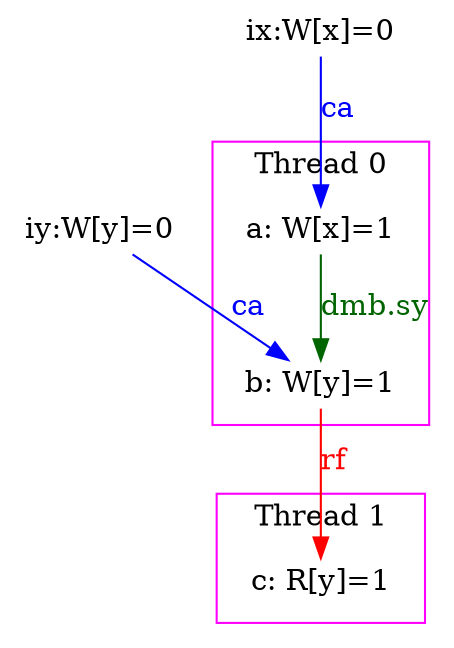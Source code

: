 digraph G {



/* init events */
eiid3 [label="iy:W[y]=0", shape="none", fixedsize="false", height="0.194444", width="1.166667"];
eiid4 [label="ix:W[x]=0", shape="none", fixedsize="false", height="0.194444", width="1.166667"];

/* the unlocked events */
subgraph cluster_proc0 { rank=sink; label = "Thread 0"; color=magenta; shape=box;
eiid0 [label="a: W[x]=1", shape="none", fixedsize="false", height="0.194444", width="1.166667"];
eiid1 [label="b: W[y]=1", shape="none", fixedsize="false", height="0.194444", width="1.166667"];
}
subgraph cluster_proc1 { rank=sink; label = "Thread 1"; color=magenta; shape=box;
eiid2 [label="c: R[y]=1", shape="none", fixedsize="false", height="0.194444", width="1.166667"];
}

/* the intra_causality_data edges */


/* the intra_causality_control edges */

/* the poi edges */
/* the rfmap edges */


/* The viewed-before edges */
eiid1 -> eiid2 [label="rf", color="red", fontcolor="red"];
eiid0 -> eiid1 [label="dmb.sy", color="darkgreen", fontcolor="darkgreen"];
eiid3 -> eiid1 [label="ca", color="blue", fontcolor="blue"];
eiid4 -> eiid0 [label="ca", color="blue", fontcolor="blue"];
}
